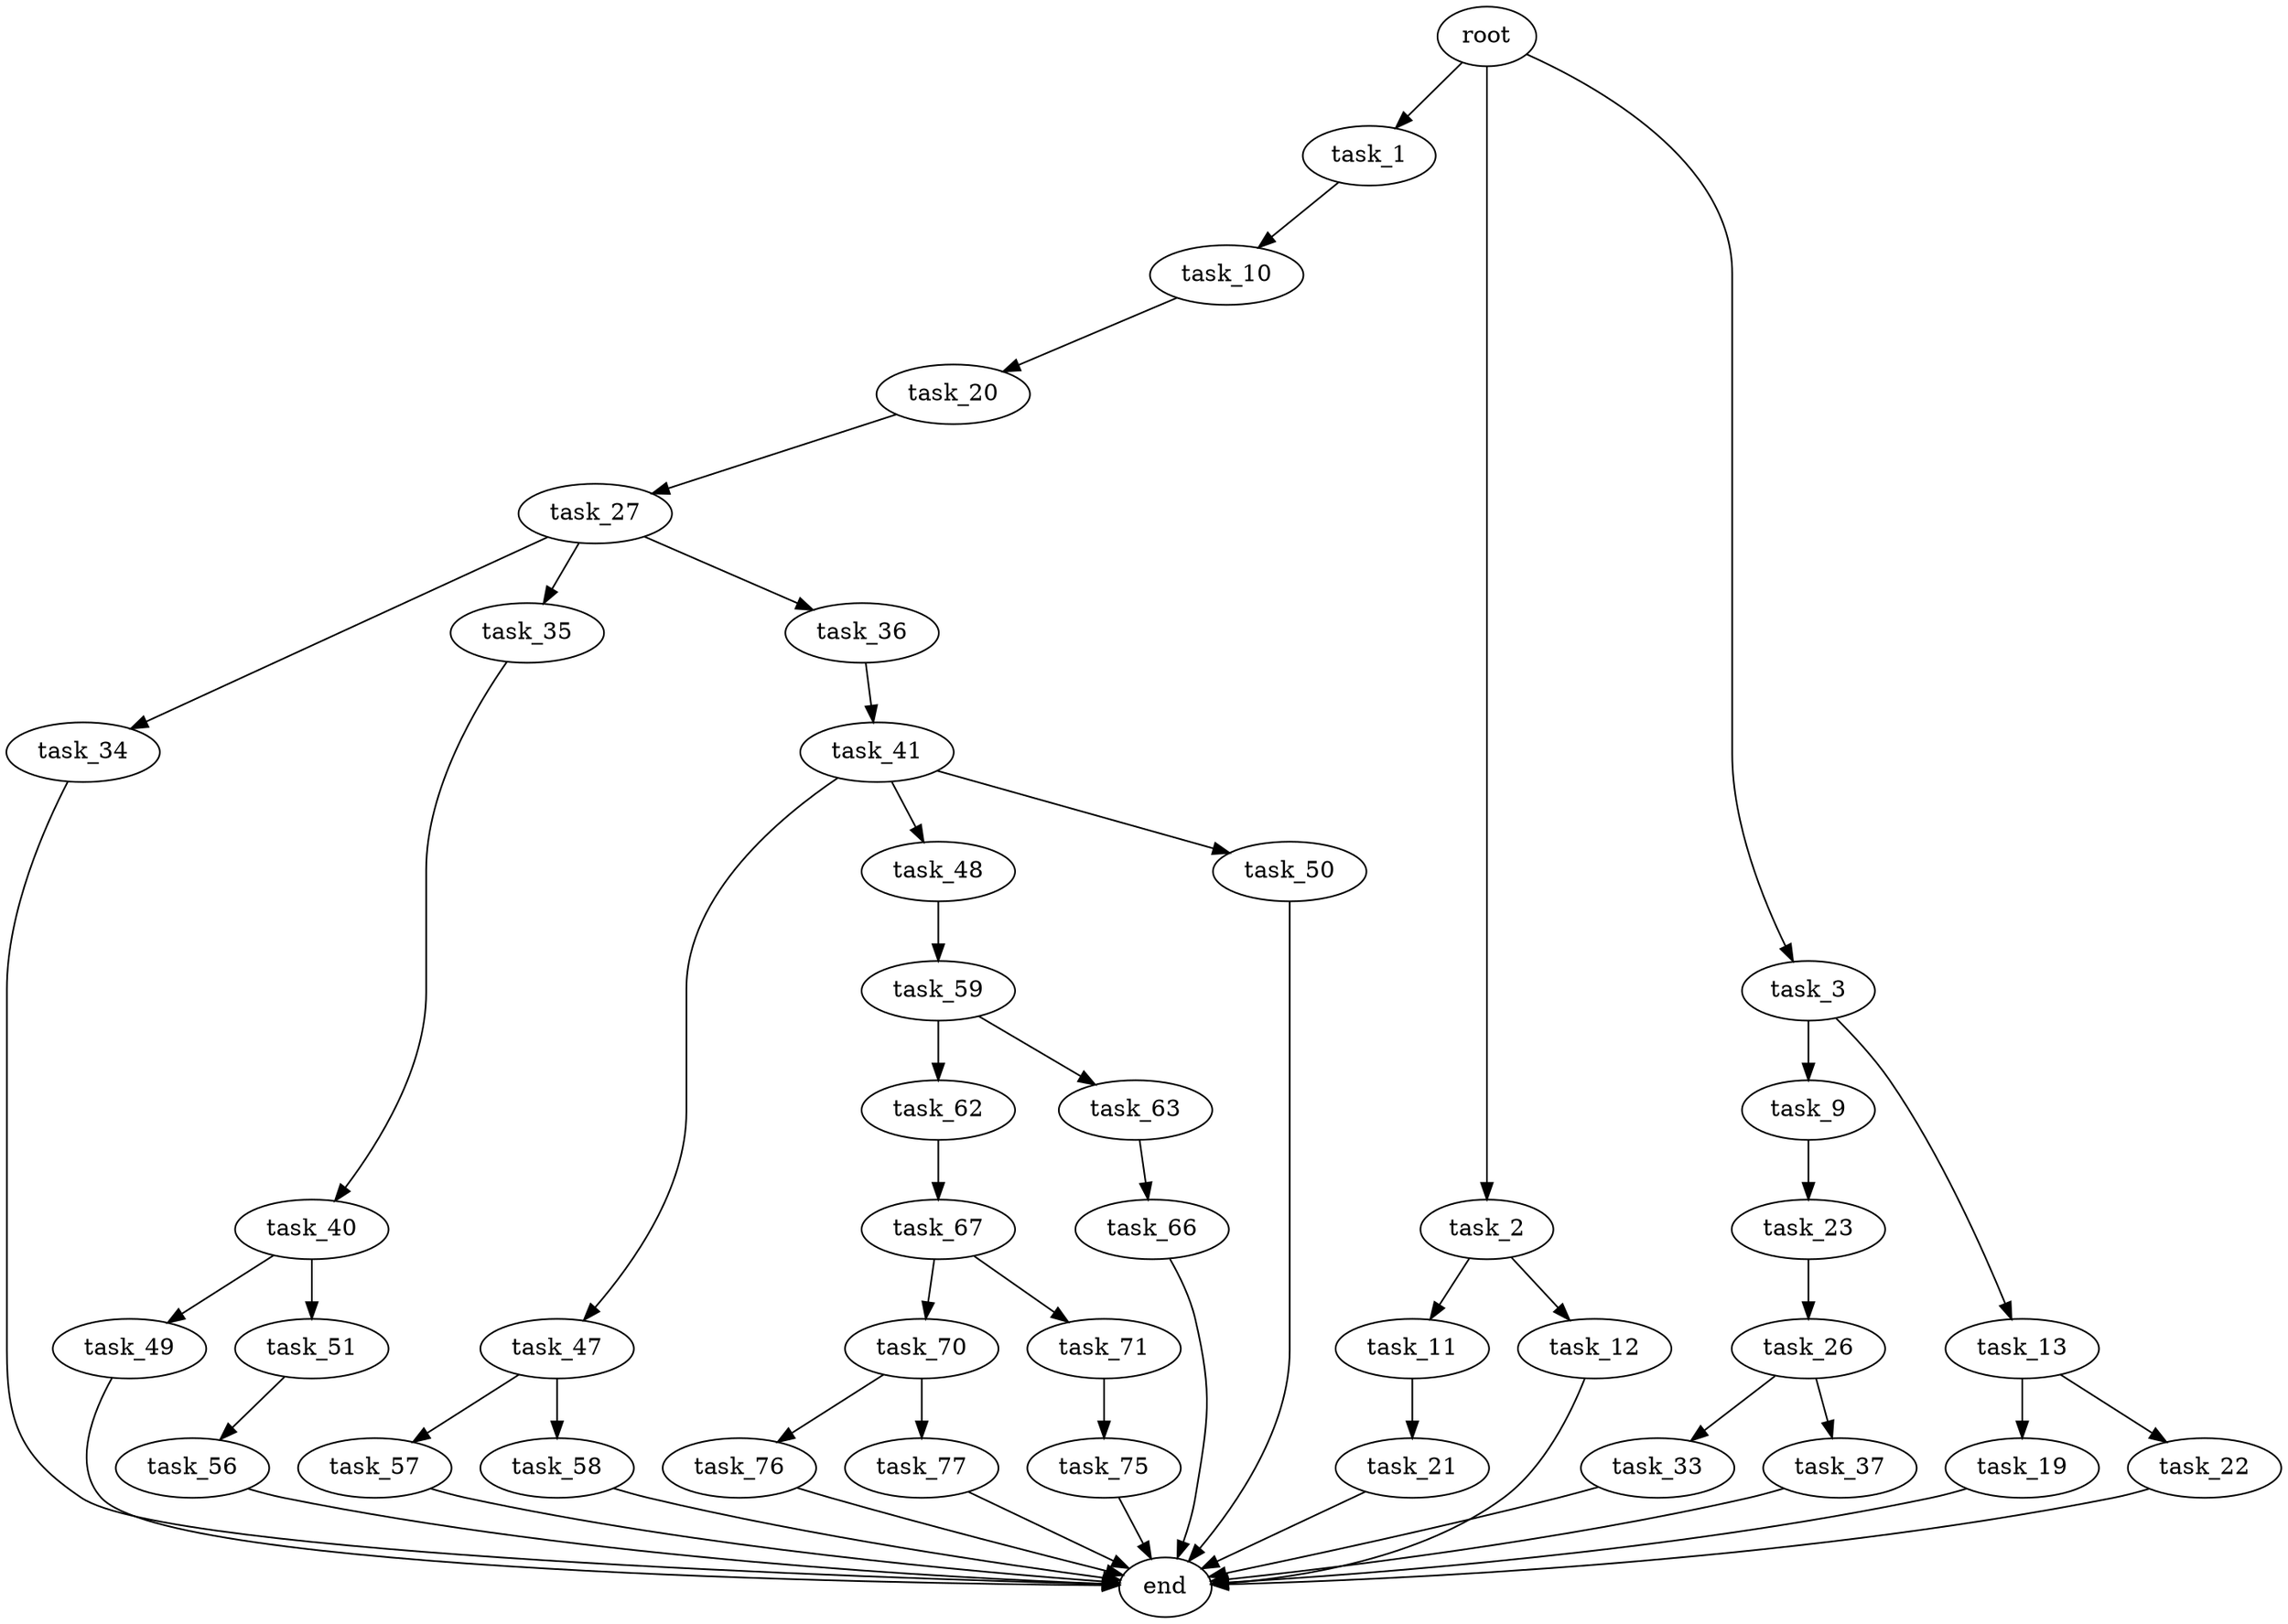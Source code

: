 digraph G {
  root [size="0.000000"];
  task_1 [size="6524285234.000000"];
  task_2 [size="16049733700.000000"];
  task_3 [size="3154007812.000000"];
  task_10 [size="368293445632.000000"];
  task_11 [size="959471444478.000000"];
  task_12 [size="371409108720.000000"];
  task_9 [size="28991029248.000000"];
  task_13 [size="78510111751.000000"];
  task_23 [size="2409058989.000000"];
  task_20 [size="16367478529.000000"];
  task_21 [size="13284376625.000000"];
  end [size="0.000000"];
  task_19 [size="110314561440.000000"];
  task_22 [size="114111840948.000000"];
  task_27 [size="638502557524.000000"];
  task_26 [size="38915932716.000000"];
  task_33 [size="368293445632.000000"];
  task_37 [size="615795631464.000000"];
  task_34 [size="25707951523.000000"];
  task_35 [size="22999871831.000000"];
  task_36 [size="34905702448.000000"];
  task_40 [size="299659496451.000000"];
  task_41 [size="68719476736.000000"];
  task_49 [size="29724744478.000000"];
  task_51 [size="68719476736.000000"];
  task_47 [size="372584941989.000000"];
  task_48 [size="8589934592.000000"];
  task_50 [size="37127632112.000000"];
  task_57 [size="231928233984.000000"];
  task_58 [size="782757789696.000000"];
  task_59 [size="583993681206.000000"];
  task_56 [size="17931614740.000000"];
  task_62 [size="1209630719483.000000"];
  task_63 [size="121230540504.000000"];
  task_67 [size="12850497104.000000"];
  task_66 [size="1218948756910.000000"];
  task_70 [size="239997900357.000000"];
  task_71 [size="134217728000.000000"];
  task_76 [size="18790978502.000000"];
  task_77 [size="8589934592.000000"];
  task_75 [size="8589934592.000000"];

  root -> task_1 [size="1.000000"];
  root -> task_2 [size="1.000000"];
  root -> task_3 [size="1.000000"];
  task_1 -> task_10 [size="134217728.000000"];
  task_2 -> task_11 [size="301989888.000000"];
  task_2 -> task_12 [size="301989888.000000"];
  task_3 -> task_9 [size="134217728.000000"];
  task_3 -> task_13 [size="134217728.000000"];
  task_10 -> task_20 [size="411041792.000000"];
  task_11 -> task_21 [size="838860800.000000"];
  task_12 -> end [size="1.000000"];
  task_9 -> task_23 [size="75497472.000000"];
  task_13 -> task_19 [size="75497472.000000"];
  task_13 -> task_22 [size="75497472.000000"];
  task_23 -> task_26 [size="75497472.000000"];
  task_20 -> task_27 [size="679477248.000000"];
  task_21 -> end [size="1.000000"];
  task_19 -> end [size="1.000000"];
  task_22 -> end [size="1.000000"];
  task_27 -> task_34 [size="536870912.000000"];
  task_27 -> task_35 [size="536870912.000000"];
  task_27 -> task_36 [size="536870912.000000"];
  task_26 -> task_33 [size="134217728.000000"];
  task_26 -> task_37 [size="134217728.000000"];
  task_33 -> end [size="1.000000"];
  task_37 -> end [size="1.000000"];
  task_34 -> end [size="1.000000"];
  task_35 -> task_40 [size="838860800.000000"];
  task_36 -> task_41 [size="679477248.000000"];
  task_40 -> task_49 [size="411041792.000000"];
  task_40 -> task_51 [size="411041792.000000"];
  task_41 -> task_47 [size="134217728.000000"];
  task_41 -> task_48 [size="134217728.000000"];
  task_41 -> task_50 [size="134217728.000000"];
  task_49 -> end [size="1.000000"];
  task_51 -> task_56 [size="134217728.000000"];
  task_47 -> task_57 [size="679477248.000000"];
  task_47 -> task_58 [size="679477248.000000"];
  task_48 -> task_59 [size="33554432.000000"];
  task_50 -> end [size="1.000000"];
  task_57 -> end [size="1.000000"];
  task_58 -> end [size="1.000000"];
  task_59 -> task_62 [size="838860800.000000"];
  task_59 -> task_63 [size="838860800.000000"];
  task_56 -> end [size="1.000000"];
  task_62 -> task_67 [size="838860800.000000"];
  task_63 -> task_66 [size="134217728.000000"];
  task_67 -> task_70 [size="411041792.000000"];
  task_67 -> task_71 [size="411041792.000000"];
  task_66 -> end [size="1.000000"];
  task_70 -> task_76 [size="411041792.000000"];
  task_70 -> task_77 [size="411041792.000000"];
  task_71 -> task_75 [size="209715200.000000"];
  task_76 -> end [size="1.000000"];
  task_77 -> end [size="1.000000"];
  task_75 -> end [size="1.000000"];
}
